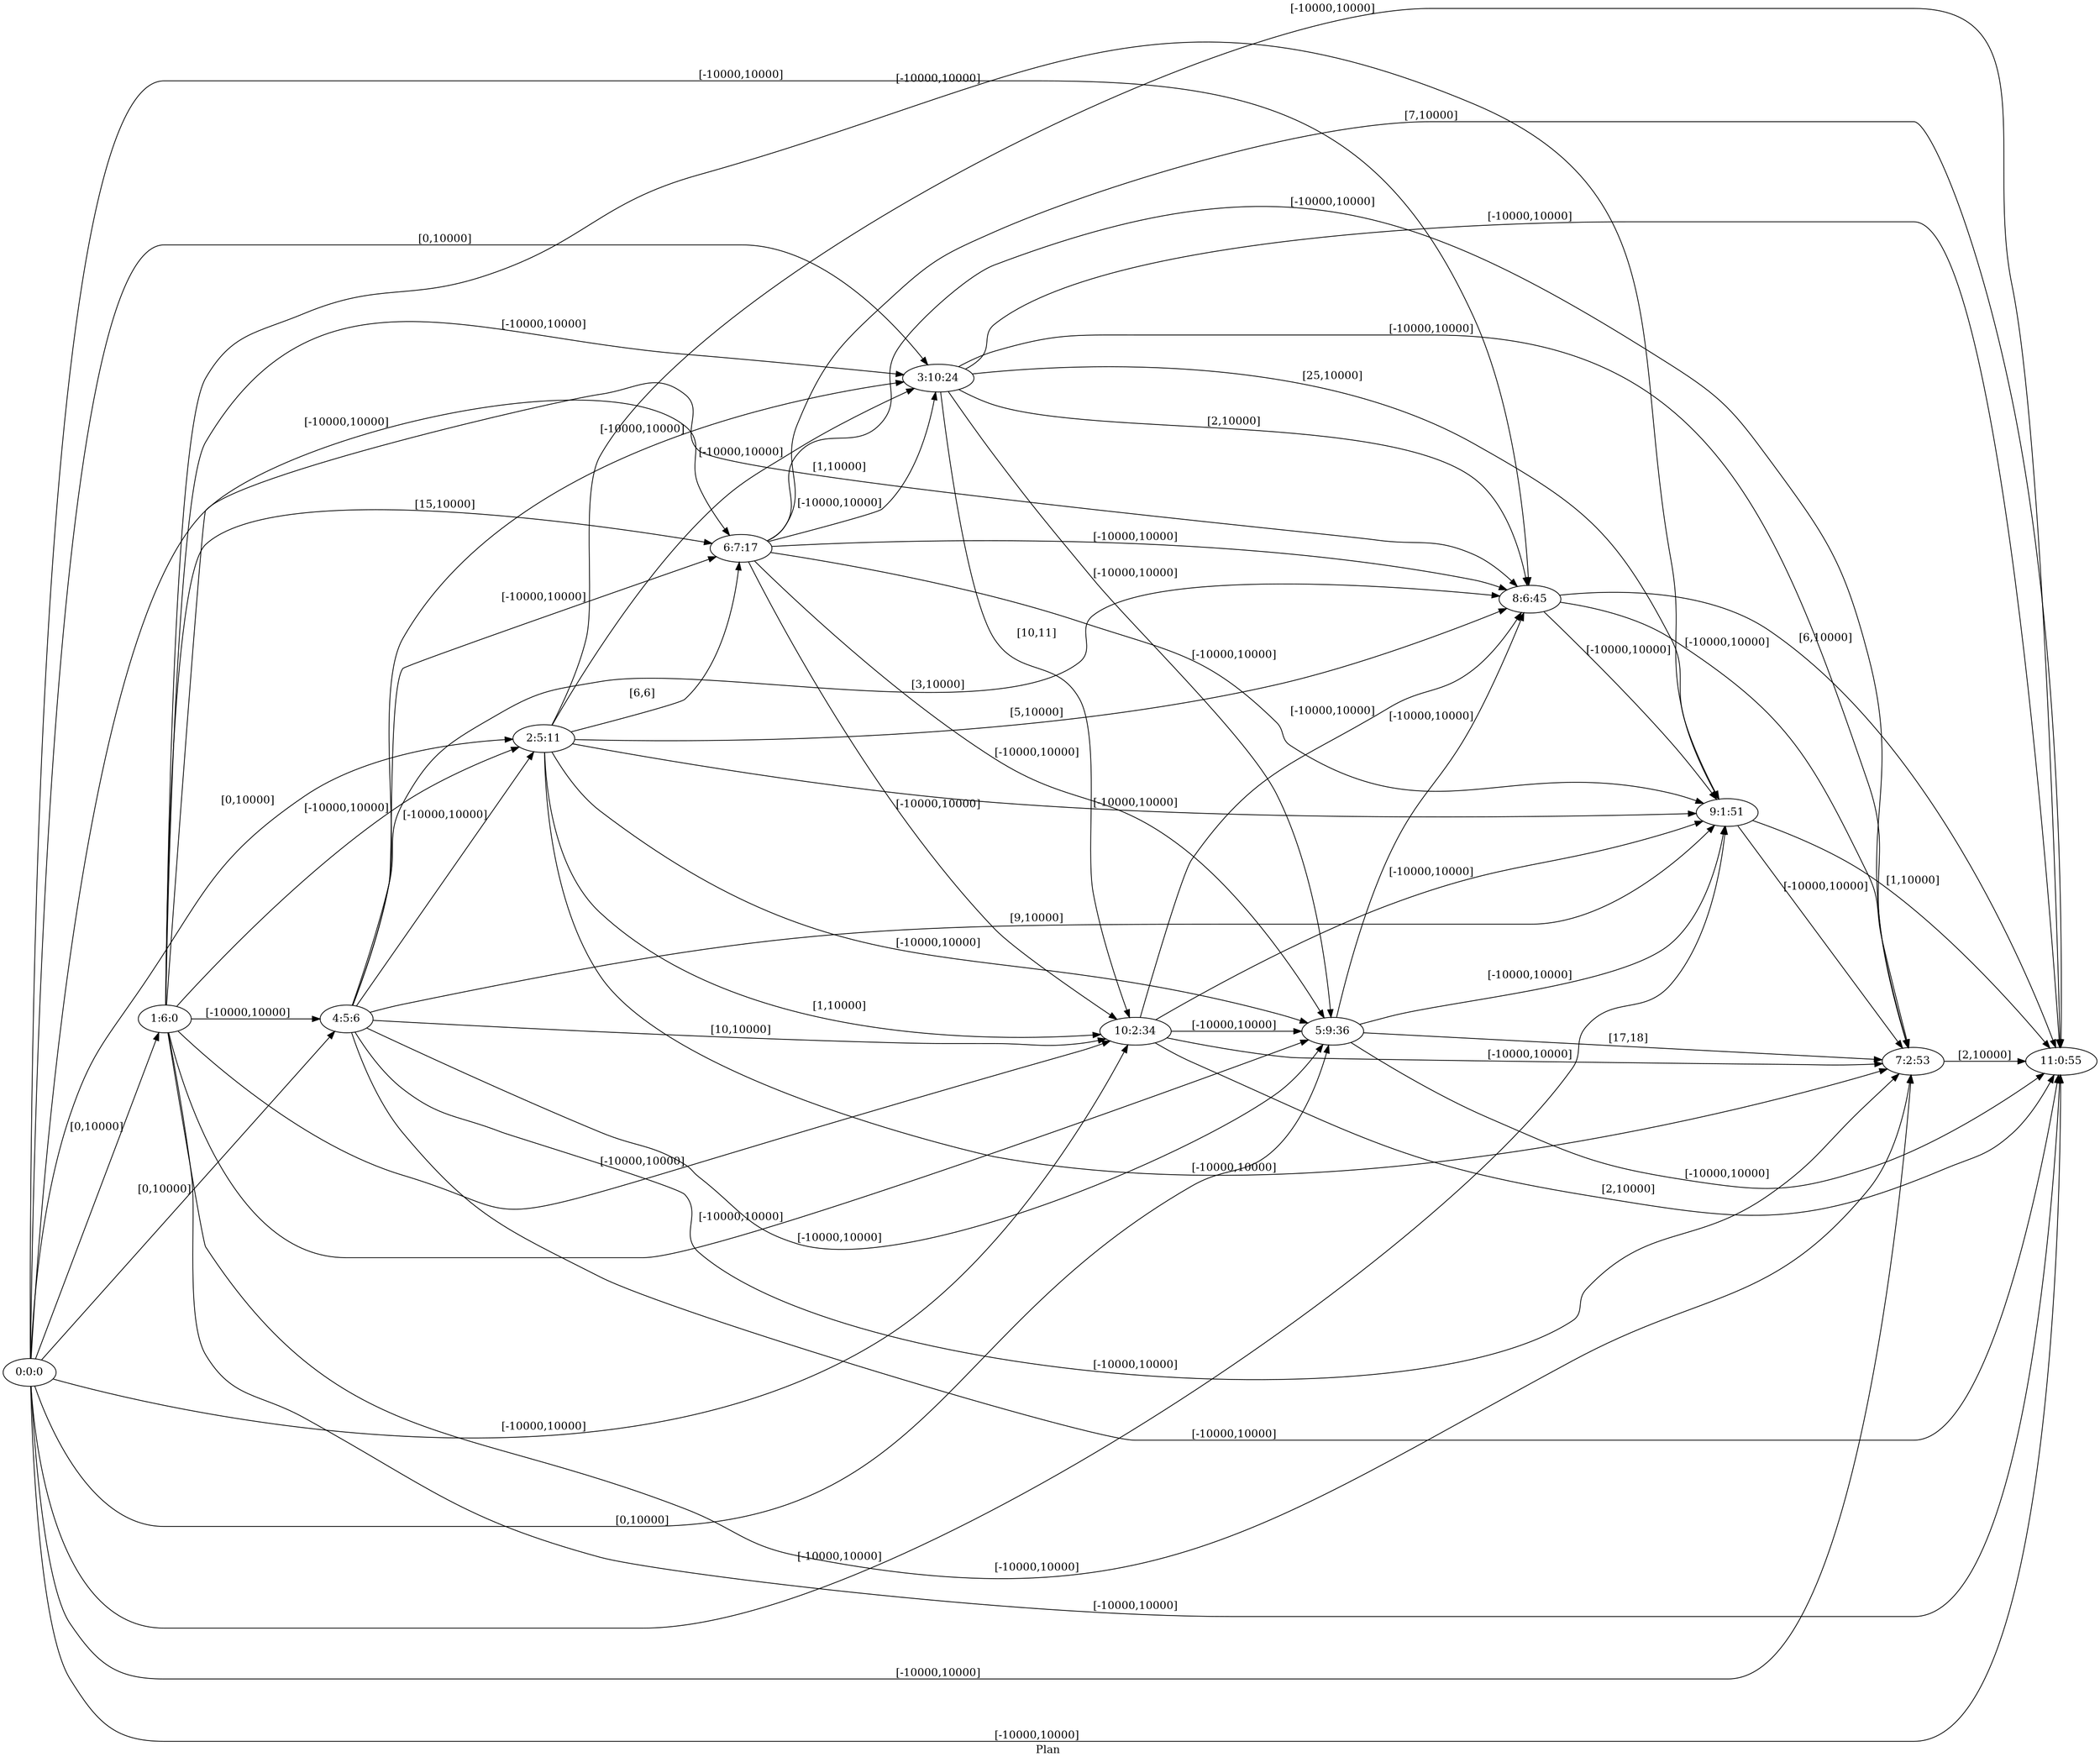 digraph G {
 rankdir = LR;
 nodesep = .45; 
 size = 30;
label="Plan ";
 fldt = 0.605022;
"0:0:0"->"1:6:0"[ label = "[0,10000]"];
"0:0:0"->"2:5:11"[ label = "[0,10000]"];
"0:0:0"->"3:10:24"[ label = "[0,10000]"];
"0:0:0"->"4:5:6"[ label = "[0,10000]"];
"0:0:0"->"5:9:36"[ label = "[0,10000]"];
"0:0:0"->"6:7:17"[ label = "[-10000,10000]"];
"0:0:0"->"7:2:53"[ label = "[-10000,10000]"];
"0:0:0"->"8:6:45"[ label = "[-10000,10000]"];
"0:0:0"->"9:1:51"[ label = "[-10000,10000]"];
"0:0:0"->"10:2:34"[ label = "[-10000,10000]"];
"0:0:0"->"11:0:55"[ label = "[-10000,10000]"];
"1:6:0"->"2:5:11"[ label = "[-10000,10000]"];
"1:6:0"->"3:10:24"[ label = "[-10000,10000]"];
"1:6:0"->"4:5:6"[ label = "[-10000,10000]"];
"1:6:0"->"5:9:36"[ label = "[-10000,10000]"];
"1:6:0"->"6:7:17"[ label = "[15,10000]"];
"1:6:0"->"7:2:53"[ label = "[-10000,10000]"];
"1:6:0"->"8:6:45"[ label = "[1,10000]"];
"1:6:0"->"9:1:51"[ label = "[-10000,10000]"];
"1:6:0"->"10:2:34"[ label = "[-10000,10000]"];
"1:6:0"->"11:0:55"[ label = "[-10000,10000]"];
"2:5:11"->"3:10:24"[ label = "[-10000,10000]"];
"2:5:11"->"5:9:36"[ label = "[-10000,10000]"];
"2:5:11"->"6:7:17"[ label = "[6,6]"];
"2:5:11"->"7:2:53"[ label = "[-10000,10000]"];
"2:5:11"->"8:6:45"[ label = "[5,10000]"];
"2:5:11"->"9:1:51"[ label = "[-10000,10000]"];
"2:5:11"->"10:2:34"[ label = "[1,10000]"];
"2:5:11"->"11:0:55"[ label = "[-10000,10000]"];
"3:10:24"->"5:9:36"[ label = "[-10000,10000]"];
"3:10:24"->"7:2:53"[ label = "[-10000,10000]"];
"3:10:24"->"8:6:45"[ label = "[2,10000]"];
"3:10:24"->"9:1:51"[ label = "[25,10000]"];
"3:10:24"->"10:2:34"[ label = "[10,11]"];
"3:10:24"->"11:0:55"[ label = "[-10000,10000]"];
"4:5:6"->"2:5:11"[ label = "[-10000,10000]"];
"4:5:6"->"3:10:24"[ label = "[-10000,10000]"];
"4:5:6"->"5:9:36"[ label = "[-10000,10000]"];
"4:5:6"->"6:7:17"[ label = "[-10000,10000]"];
"4:5:6"->"7:2:53"[ label = "[-10000,10000]"];
"4:5:6"->"8:6:45"[ label = "[3,10000]"];
"4:5:6"->"9:1:51"[ label = "[9,10000]"];
"4:5:6"->"10:2:34"[ label = "[10,10000]"];
"4:5:6"->"11:0:55"[ label = "[-10000,10000]"];
"5:9:36"->"7:2:53"[ label = "[17,18]"];
"5:9:36"->"8:6:45"[ label = "[-10000,10000]"];
"5:9:36"->"9:1:51"[ label = "[-10000,10000]"];
"5:9:36"->"11:0:55"[ label = "[-10000,10000]"];
"6:7:17"->"3:10:24"[ label = "[-10000,10000]"];
"6:7:17"->"5:9:36"[ label = "[-10000,10000]"];
"6:7:17"->"7:2:53"[ label = "[-10000,10000]"];
"6:7:17"->"8:6:45"[ label = "[-10000,10000]"];
"6:7:17"->"9:1:51"[ label = "[-10000,10000]"];
"6:7:17"->"10:2:34"[ label = "[-10000,10000]"];
"6:7:17"->"11:0:55"[ label = "[7,10000]"];
"7:2:53"->"11:0:55"[ label = "[2,10000]"];
"8:6:45"->"7:2:53"[ label = "[-10000,10000]"];
"8:6:45"->"9:1:51"[ label = "[-10000,10000]"];
"8:6:45"->"11:0:55"[ label = "[6,10000]"];
"9:1:51"->"7:2:53"[ label = "[-10000,10000]"];
"9:1:51"->"11:0:55"[ label = "[1,10000]"];
"10:2:34"->"5:9:36"[ label = "[-10000,10000]"];
"10:2:34"->"7:2:53"[ label = "[-10000,10000]"];
"10:2:34"->"8:6:45"[ label = "[-10000,10000]"];
"10:2:34"->"9:1:51"[ label = "[-10000,10000]"];
"10:2:34"->"11:0:55"[ label = "[2,10000]"];
}
